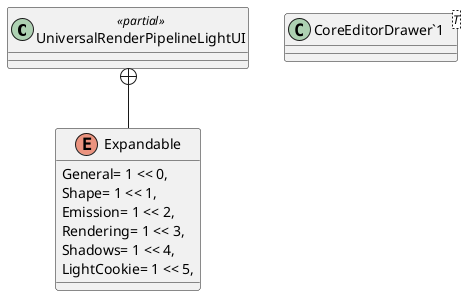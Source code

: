 @startuml
class UniversalRenderPipelineLightUI <<partial>> {
}
class "CoreEditorDrawer`1"<T> {
}
enum Expandable {
    General= 1 << 0,
    Shape= 1 << 1,
    Emission= 1 << 2,
    Rendering= 1 << 3,
    Shadows= 1 << 4,
    LightCookie= 1 << 5,
}
UniversalRenderPipelineLightUI +-- Expandable
@enduml
